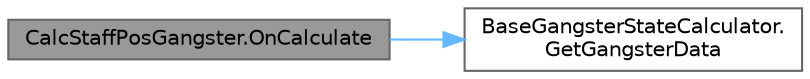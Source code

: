 digraph "CalcStaffPosGangster.OnCalculate"
{
 // LATEX_PDF_SIZE
  bgcolor="transparent";
  edge [fontname=Helvetica,fontsize=10,labelfontname=Helvetica,labelfontsize=10];
  node [fontname=Helvetica,fontsize=10,shape=box,height=0.2,width=0.4];
  rankdir="LR";
  Node1 [id="Node000001",label="CalcStaffPosGangster.OnCalculate",height=0.2,width=0.4,color="gray40", fillcolor="grey60", style="filled", fontcolor="black",tooltip=" "];
  Node1 -> Node2 [id="edge1_Node000001_Node000002",color="steelblue1",style="solid",tooltip=" "];
  Node2 [id="Node000002",label="BaseGangsterStateCalculator.\lGetGangsterData",height=0.2,width=0.4,color="grey40", fillcolor="white", style="filled",URL="$class_base_gangster_state_calculator.html#a1a5bdd3bf82f261126b897941b7f6ea1",tooltip="ヤンキー情報が存在するかのチェック"];
}

